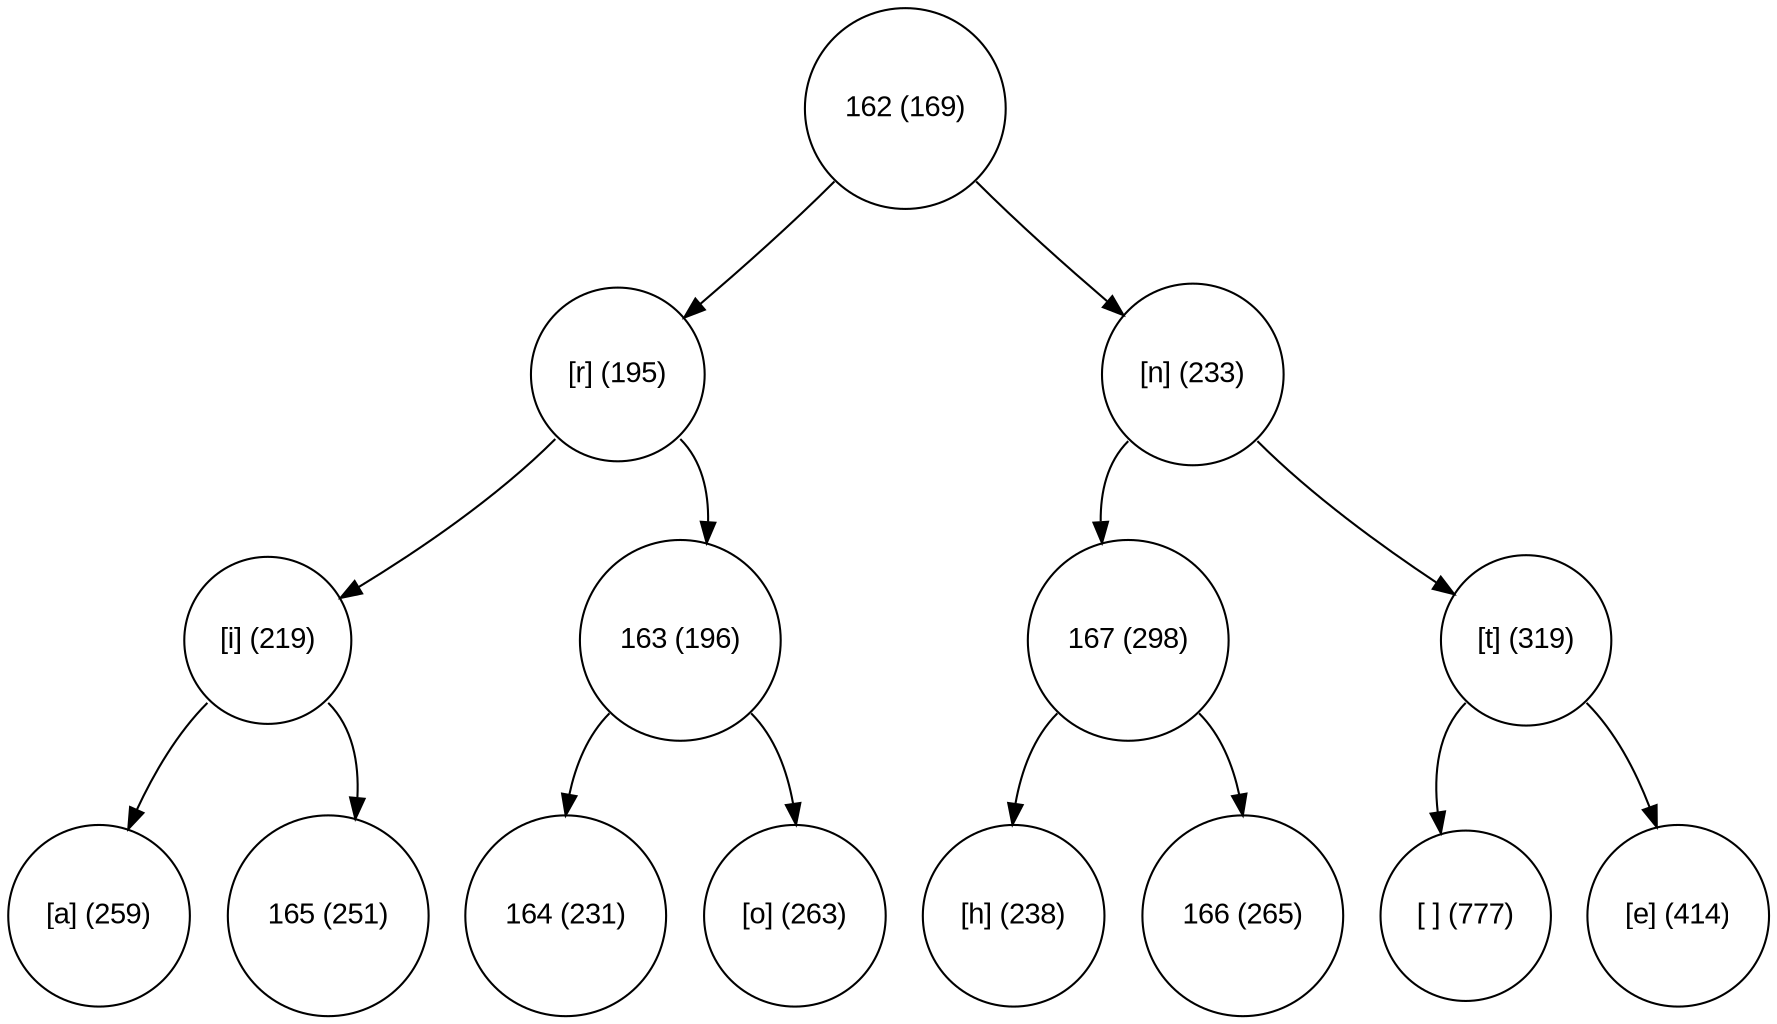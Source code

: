 digraph move_down {
	node [fontname="Arial", shape="circle", width=0.5]; 

	0 [label = "162 (169)"];
	0:sw -> 1;
	1 [label = "[r] (195)"];
	1:sw -> 3;
	3 [label = "[i] (219)"];
	3:sw -> 7;
	7 [label = "[a] (259)"];
	3:se -> 8;
	8 [label = "165 (251)"];
	1:se -> 4;
	4 [label = "163 (196)"];
	4:sw -> 9;
	9 [label = "164 (231)"];
	4:se -> 10;
	10 [label = "[o] (263)"];
	0:se -> 2;
	2 [label = "[n] (233)"];
	2:sw -> 5;
	5 [label = "167 (298)"];
	5:sw -> 11;
	11 [label = "[h] (238)"];
	5:se -> 12;
	12 [label = "166 (265)"];
	2:se -> 6;
	6 [label = "[t] (319)"];
	6:sw -> 13;
	13 [label = "[ ] (777)"];
	6:se -> 14;
	14 [label = "[e] (414)"];
}

